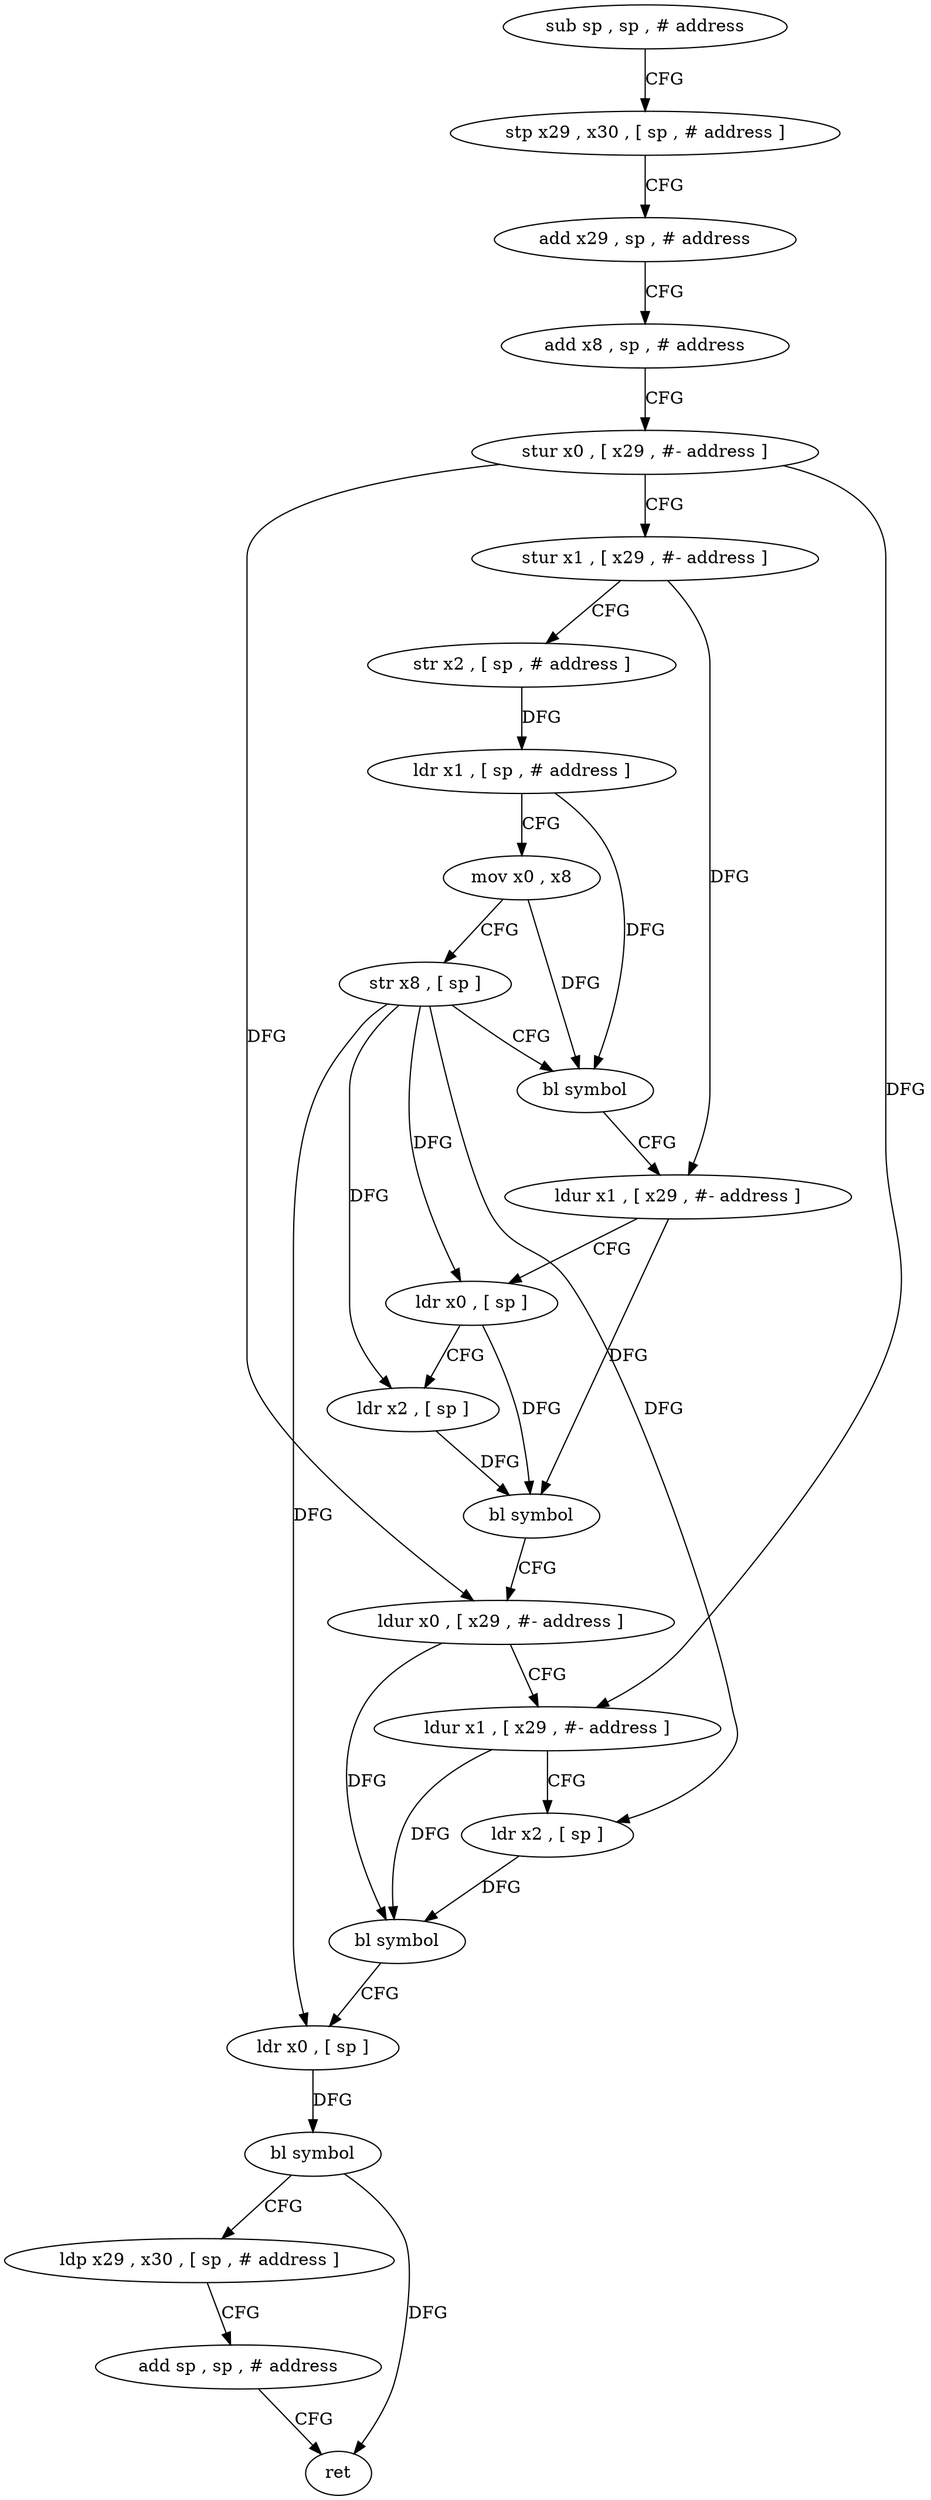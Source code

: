 digraph "func" {
"4252712" [label = "sub sp , sp , # address" ]
"4252716" [label = "stp x29 , x30 , [ sp , # address ]" ]
"4252720" [label = "add x29 , sp , # address" ]
"4252724" [label = "add x8 , sp , # address" ]
"4252728" [label = "stur x0 , [ x29 , #- address ]" ]
"4252732" [label = "stur x1 , [ x29 , #- address ]" ]
"4252736" [label = "str x2 , [ sp , # address ]" ]
"4252740" [label = "ldr x1 , [ sp , # address ]" ]
"4252744" [label = "mov x0 , x8" ]
"4252748" [label = "str x8 , [ sp ]" ]
"4252752" [label = "bl symbol" ]
"4252756" [label = "ldur x1 , [ x29 , #- address ]" ]
"4252760" [label = "ldr x0 , [ sp ]" ]
"4252764" [label = "ldr x2 , [ sp ]" ]
"4252768" [label = "bl symbol" ]
"4252772" [label = "ldur x0 , [ x29 , #- address ]" ]
"4252776" [label = "ldur x1 , [ x29 , #- address ]" ]
"4252780" [label = "ldr x2 , [ sp ]" ]
"4252784" [label = "bl symbol" ]
"4252788" [label = "ldr x0 , [ sp ]" ]
"4252792" [label = "bl symbol" ]
"4252796" [label = "ldp x29 , x30 , [ sp , # address ]" ]
"4252800" [label = "add sp , sp , # address" ]
"4252804" [label = "ret" ]
"4252712" -> "4252716" [ label = "CFG" ]
"4252716" -> "4252720" [ label = "CFG" ]
"4252720" -> "4252724" [ label = "CFG" ]
"4252724" -> "4252728" [ label = "CFG" ]
"4252728" -> "4252732" [ label = "CFG" ]
"4252728" -> "4252772" [ label = "DFG" ]
"4252728" -> "4252776" [ label = "DFG" ]
"4252732" -> "4252736" [ label = "CFG" ]
"4252732" -> "4252756" [ label = "DFG" ]
"4252736" -> "4252740" [ label = "DFG" ]
"4252740" -> "4252744" [ label = "CFG" ]
"4252740" -> "4252752" [ label = "DFG" ]
"4252744" -> "4252748" [ label = "CFG" ]
"4252744" -> "4252752" [ label = "DFG" ]
"4252748" -> "4252752" [ label = "CFG" ]
"4252748" -> "4252760" [ label = "DFG" ]
"4252748" -> "4252764" [ label = "DFG" ]
"4252748" -> "4252780" [ label = "DFG" ]
"4252748" -> "4252788" [ label = "DFG" ]
"4252752" -> "4252756" [ label = "CFG" ]
"4252756" -> "4252760" [ label = "CFG" ]
"4252756" -> "4252768" [ label = "DFG" ]
"4252760" -> "4252764" [ label = "CFG" ]
"4252760" -> "4252768" [ label = "DFG" ]
"4252764" -> "4252768" [ label = "DFG" ]
"4252768" -> "4252772" [ label = "CFG" ]
"4252772" -> "4252776" [ label = "CFG" ]
"4252772" -> "4252784" [ label = "DFG" ]
"4252776" -> "4252780" [ label = "CFG" ]
"4252776" -> "4252784" [ label = "DFG" ]
"4252780" -> "4252784" [ label = "DFG" ]
"4252784" -> "4252788" [ label = "CFG" ]
"4252788" -> "4252792" [ label = "DFG" ]
"4252792" -> "4252796" [ label = "CFG" ]
"4252792" -> "4252804" [ label = "DFG" ]
"4252796" -> "4252800" [ label = "CFG" ]
"4252800" -> "4252804" [ label = "CFG" ]
}
